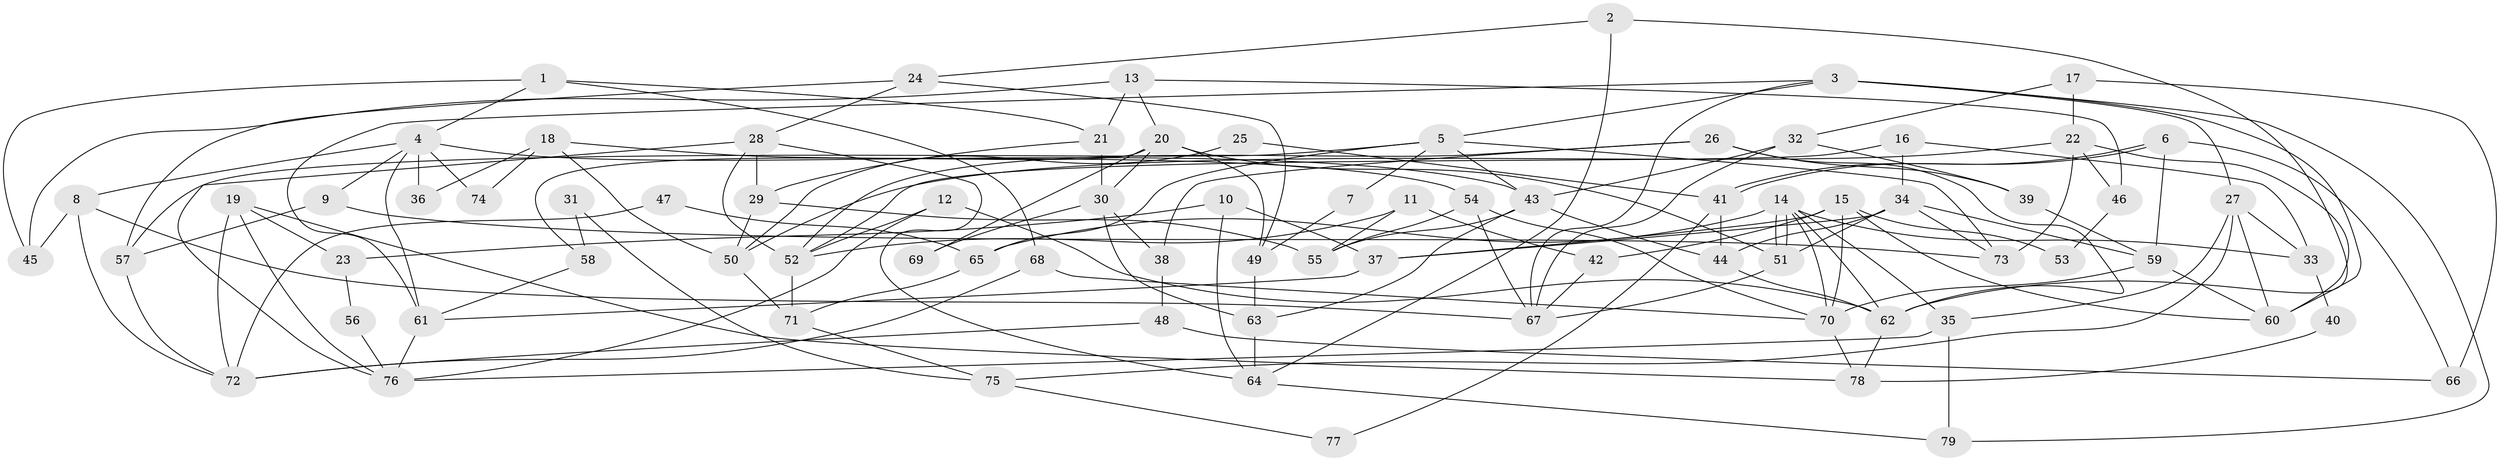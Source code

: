 // coarse degree distribution, {10: 0.0625, 9: 0.03125, 7: 0.15625, 6: 0.0625, 2: 0.0625, 5: 0.15625, 11: 0.03125, 12: 0.03125, 3: 0.15625, 4: 0.125, 8: 0.09375, 1: 0.03125}
// Generated by graph-tools (version 1.1) at 2025/51/03/04/25 22:51:09]
// undirected, 79 vertices, 158 edges
graph export_dot {
  node [color=gray90,style=filled];
  1;
  2;
  3;
  4;
  5;
  6;
  7;
  8;
  9;
  10;
  11;
  12;
  13;
  14;
  15;
  16;
  17;
  18;
  19;
  20;
  21;
  22;
  23;
  24;
  25;
  26;
  27;
  28;
  29;
  30;
  31;
  32;
  33;
  34;
  35;
  36;
  37;
  38;
  39;
  40;
  41;
  42;
  43;
  44;
  45;
  46;
  47;
  48;
  49;
  50;
  51;
  52;
  53;
  54;
  55;
  56;
  57;
  58;
  59;
  60;
  61;
  62;
  63;
  64;
  65;
  66;
  67;
  68;
  69;
  70;
  71;
  72;
  73;
  74;
  75;
  76;
  77;
  78;
  79;
  1 -- 45;
  1 -- 4;
  1 -- 21;
  1 -- 68;
  2 -- 62;
  2 -- 24;
  2 -- 64;
  3 -- 67;
  3 -- 60;
  3 -- 5;
  3 -- 27;
  3 -- 61;
  3 -- 79;
  4 -- 61;
  4 -- 8;
  4 -- 9;
  4 -- 36;
  4 -- 43;
  4 -- 74;
  5 -- 65;
  5 -- 7;
  5 -- 43;
  5 -- 57;
  5 -- 73;
  6 -- 41;
  6 -- 41;
  6 -- 59;
  6 -- 66;
  7 -- 49;
  8 -- 72;
  8 -- 67;
  8 -- 45;
  9 -- 73;
  9 -- 57;
  10 -- 64;
  10 -- 37;
  10 -- 23;
  11 -- 52;
  11 -- 55;
  11 -- 42;
  12 -- 62;
  12 -- 76;
  12 -- 52;
  13 -- 20;
  13 -- 21;
  13 -- 45;
  13 -- 46;
  14 -- 51;
  14 -- 51;
  14 -- 62;
  14 -- 33;
  14 -- 35;
  14 -- 65;
  14 -- 70;
  15 -- 42;
  15 -- 70;
  15 -- 37;
  15 -- 53;
  15 -- 60;
  16 -- 33;
  16 -- 52;
  16 -- 34;
  17 -- 66;
  17 -- 22;
  17 -- 32;
  18 -- 50;
  18 -- 54;
  18 -- 36;
  18 -- 74;
  19 -- 76;
  19 -- 78;
  19 -- 23;
  19 -- 72;
  20 -- 49;
  20 -- 51;
  20 -- 30;
  20 -- 58;
  20 -- 69;
  21 -- 30;
  21 -- 29;
  22 -- 60;
  22 -- 73;
  22 -- 46;
  22 -- 50;
  23 -- 56;
  24 -- 28;
  24 -- 57;
  24 -- 49;
  25 -- 50;
  25 -- 41;
  26 -- 52;
  26 -- 39;
  26 -- 38;
  26 -- 62;
  27 -- 60;
  27 -- 33;
  27 -- 35;
  27 -- 75;
  28 -- 76;
  28 -- 64;
  28 -- 29;
  28 -- 52;
  29 -- 50;
  29 -- 55;
  30 -- 63;
  30 -- 38;
  30 -- 69;
  31 -- 58;
  31 -- 75;
  32 -- 43;
  32 -- 39;
  32 -- 67;
  33 -- 40;
  34 -- 51;
  34 -- 37;
  34 -- 44;
  34 -- 59;
  34 -- 73;
  35 -- 76;
  35 -- 79;
  37 -- 61;
  38 -- 48;
  39 -- 59;
  40 -- 78;
  41 -- 44;
  41 -- 77;
  42 -- 67;
  43 -- 44;
  43 -- 55;
  43 -- 63;
  44 -- 62;
  46 -- 53;
  47 -- 72;
  47 -- 65;
  48 -- 72;
  48 -- 66;
  49 -- 63;
  50 -- 71;
  51 -- 67;
  52 -- 71;
  54 -- 70;
  54 -- 55;
  54 -- 67;
  56 -- 76;
  57 -- 72;
  58 -- 61;
  59 -- 70;
  59 -- 60;
  61 -- 76;
  62 -- 78;
  63 -- 64;
  64 -- 79;
  65 -- 71;
  68 -- 72;
  68 -- 70;
  70 -- 78;
  71 -- 75;
  75 -- 77;
}
